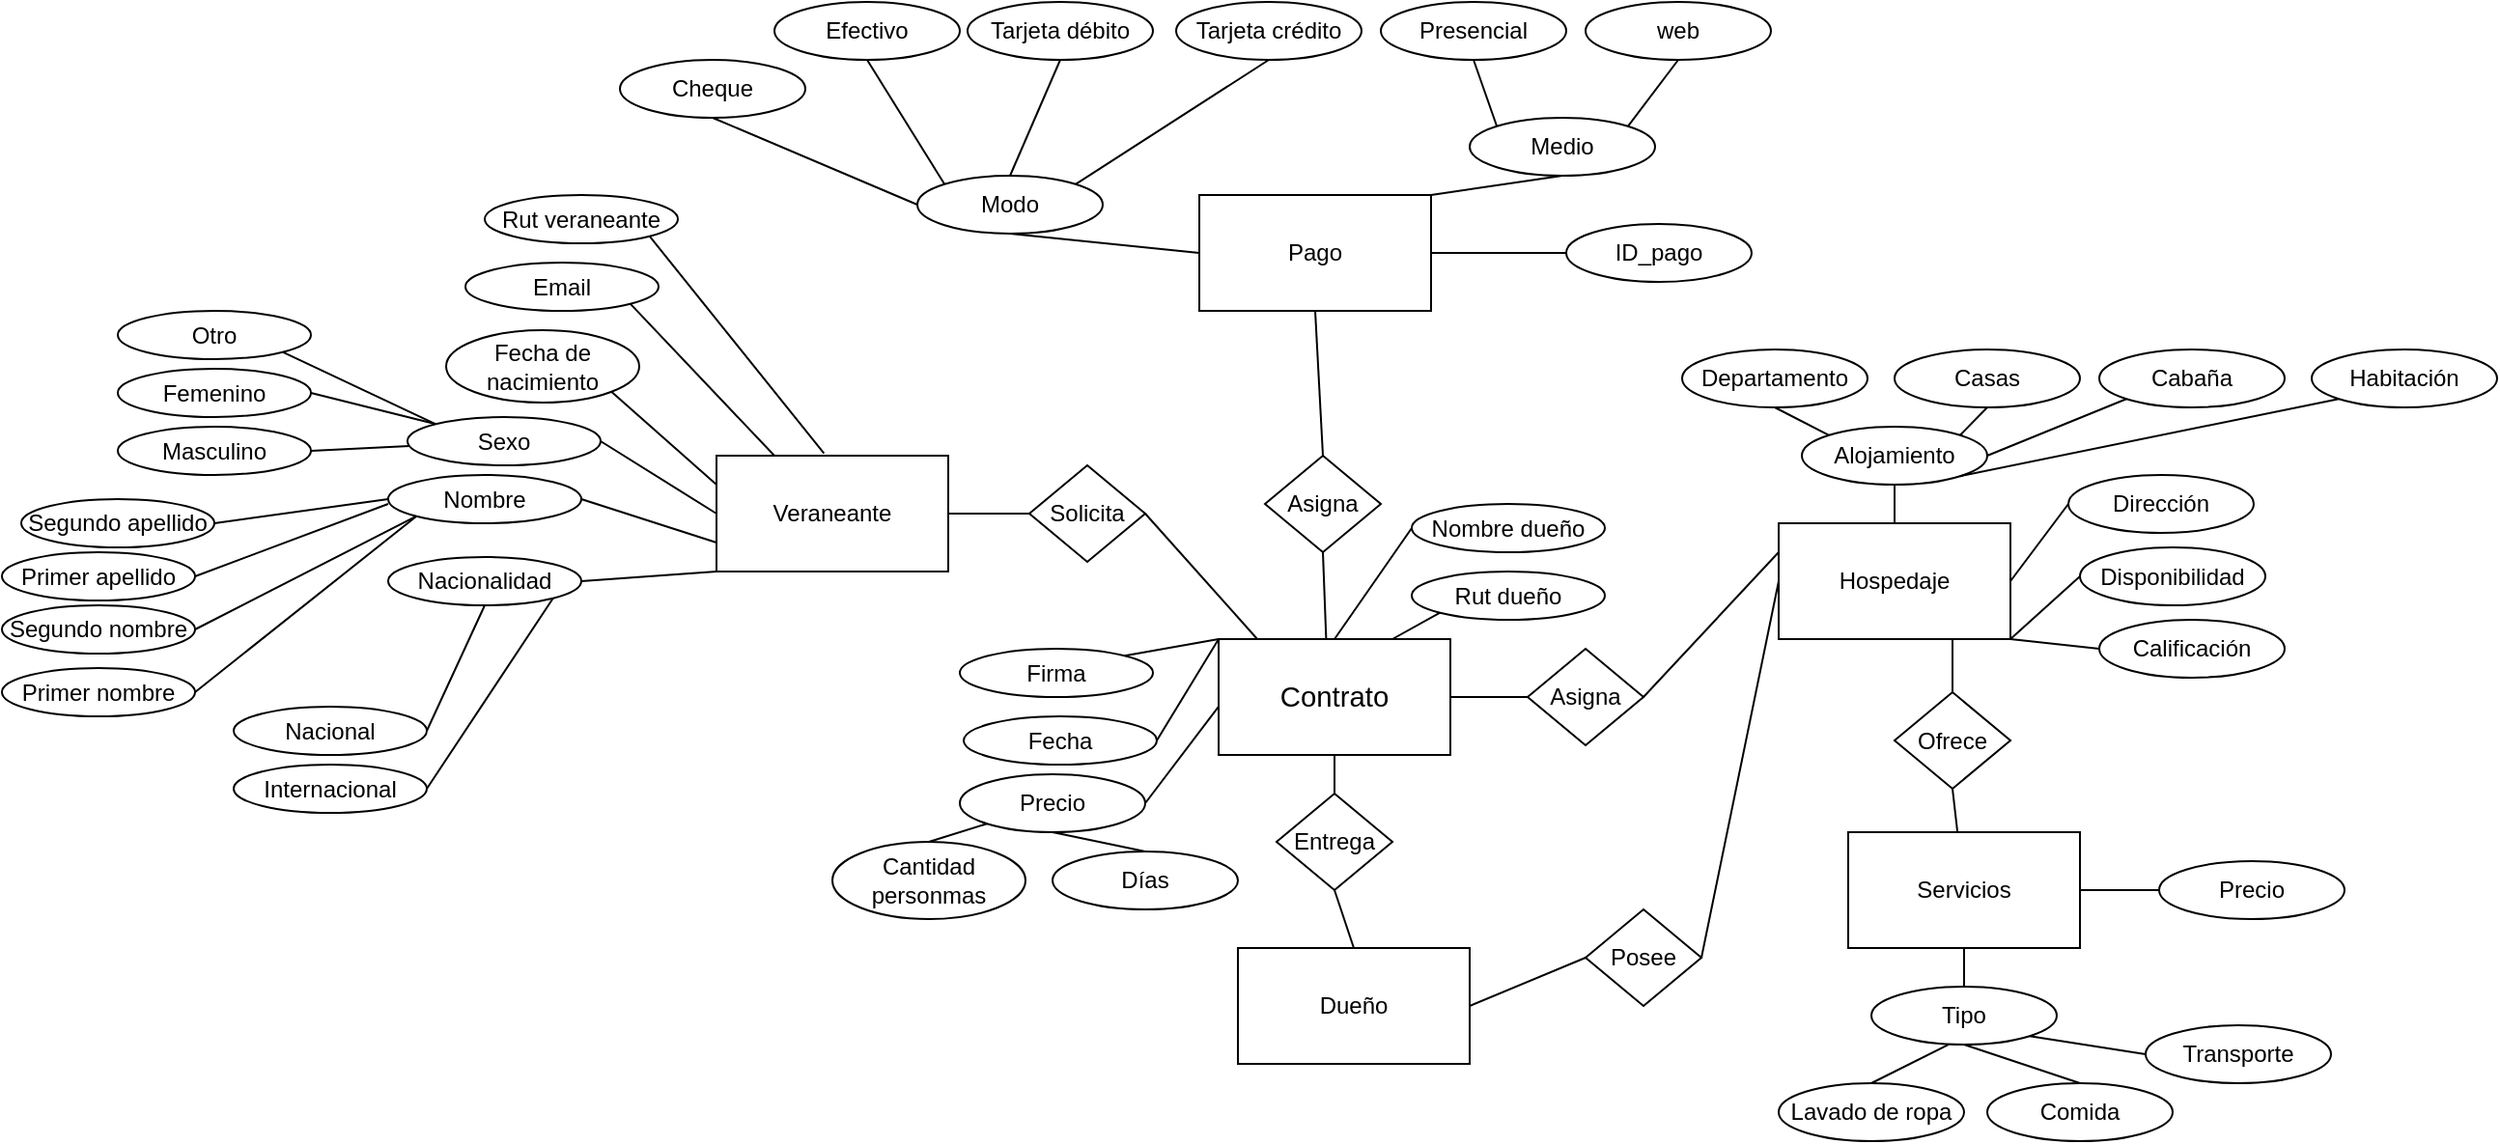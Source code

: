 <mxfile version="26.1.1">
  <diagram name="Página-1" id="Q8ezLNbkZnTDU6UektCd">
    <mxGraphModel dx="2501" dy="772" grid="1" gridSize="10" guides="1" tooltips="1" connect="1" arrows="1" fold="1" page="1" pageScale="1" pageWidth="827" pageHeight="1169" math="0" shadow="0">
      <root>
        <mxCell id="0" />
        <mxCell id="1" parent="0" />
        <mxCell id="WP81FKbH_xcyeNVFk848-1" value="Dueño" style="rounded=0;whiteSpace=wrap;html=1;" parent="1" vertex="1">
          <mxGeometry x="350" y="700" width="120" height="60" as="geometry" />
        </mxCell>
        <mxCell id="WP81FKbH_xcyeNVFk848-2" value="&lt;span style=&quot;accent-color: auto; place-content: normal; place-items: normal; place-self: auto; alignment-baseline: auto; anchor-name: none; anchor-scope: none; animation: 0s ease 0s 1 normal none running none; animation-composition: replace; app-region: none; appearance: none; aspect-ratio: auto; backdrop-filter: none; backface-visibility: visible; background: none 0% 0% / auto repeat scroll padding-box border-box rgba(0, 0, 0, 0); background-blend-mode: normal; baseline-shift: 0px; baseline-source: auto; border-image: none 100% / 1 / 0 stretch; border-color: rgb(0, 0, 0); border-collapse: separate; border-end-end-radius: 0px; border-end-start-radius: 0px; border-width: 0px; border-style: none; border-spacing: 0px; border-start-end-radius: 0px; border-start-start-radius: 0px; border-radius: 0px; inset: auto; box-decoration-break: slice; box-shadow: none; box-sizing: content-box; break-after: auto; break-before: auto; break-inside: auto; buffered-rendering: auto; caption-side: top; caret-color: rgb(0, 0, 0); clear: none; clip: auto; clip-path: none; clip-rule: nonzero; color-interpolation: srgb; color-interpolation-filters: linearrgb; color-rendering: auto; color-scheme: normal; columns: auto; column-fill: balance; gap: normal; column-rule: 0px rgb(0, 0, 0); column-span: none; contain: none; contain-intrinsic-block-size: none; contain-intrinsic-size: none; contain-intrinsic-inline-size: none; container: none; content: normal; content-visibility: visible; counter-increment: none; counter-reset: none; counter-set: none; cursor: text; cx: 0px; cy: 0px; d: none; direction: ltr; display: inline; dominant-baseline: auto; empty-cells: show; field-sizing: fixed; fill: rgb(0, 0, 0); fill-opacity: 1; fill-rule: nonzero; filter: none; flex: 0 1 auto; flex-flow: row; float: none; flood-color: rgb(0, 0, 0); flood-opacity: 1; font-family: WordVisi_MSFontService, Arial, Arial_EmbeddedFont, Arial_MSFontService, sans-serif; font-feature-settings: normal; font-kerning: none; font-optical-sizing: auto; font-palette: normal; font-size: 14.667px; font-size-adjust: none; font-stretch: 100%; font-synthesis: weight style small-caps; font-variant-ligatures: none; font-variant-numeric: normal; font-variant-east-asian: normal; font-variant-alternates: normal; font-variant-position: normal; font-variant-emoji: normal; font-variation-settings: normal; forced-color-adjust: auto; grid-area: auto; grid: none; height: auto; hyphenate-character: auto; hyphenate-limit-chars: auto; hyphens: manual; image-orientation: from-image; image-rendering: auto; initial-letter: normal; inline-size: auto; inset-block: auto; inset-inline: auto; interpolate-size: numeric-only; isolation: auto; lighting-color: rgb(255, 255, 255); line-break: auto; line-height: 18.4px; list-style: outside none disc; margin: 0px; marker: none; mask: none; mask-type: luminance; math-depth: 0; math-shift: normal; math-style: normal; max-height: none; max-width: none; min-height: 0px; min-width: 0px; mix-blend-mode: normal; object-fit: fill; object-position: 50% 50%; object-view-box: none; offset: normal; opacity: 1; order: 0; outline: rgb(0, 0, 0) none 0px; outline-offset: 0px; overflow: visible; overflow-anchor: auto; overflow-clip-margin: 0px; overflow-wrap: break-word; overlay: none; overscroll-behavior-block: auto; overscroll-behavior-inline: auto; overscroll-behavior: auto; padding: 0px; page: auto; paint-order: normal; perspective: none; perspective-origin: 0px 0px; pointer-events: auto; position: static; position-anchor: auto; position-area: none; position-try: none; position-visibility: always; quotes: auto; r: 0px; resize: none; rotate: none; ruby-align: space-around; ruby-position: over; rx: auto; ry: auto; scale: none; scroll-behavior: auto; scroll-initial-target: none; scroll-margin-block: 0px; scroll-margin: 0px; scroll-margin-inline: 0px; scroll-padding-block: auto; scroll-padding: auto; scroll-padding-inline: auto; scroll-snap-align: none; scroll-snap-stop: normal; scroll-snap-type: none; scroll-timeline: none; scrollbar-color: auto; scrollbar-gutter: auto; scrollbar-width: auto; shape-image-threshold: 0; shape-margin: 0px; shape-outside: none; shape-rendering: auto; speak: normal; stop-color: rgb(0, 0, 0); stop-opacity: 1; stroke: none; stroke-dasharray: none; stroke-dashoffset: 0px; stroke-linecap: butt; stroke-linejoin: miter; stroke-miterlimit: 4; stroke-opacity: 1; stroke-width: 1px; tab-size: 8; table-layout: auto; text-align: left; text-align-last: auto; text-anchor: start; text-box: normal; text-combine-upright: none; text-decoration-style: solid; text-decoration-color: rgb(0, 0, 0); text-decoration-skip-ink: auto; text-emphasis: none rgb(0, 0, 0); text-emphasis-position: over; text-orientation: mixed; text-overflow: clip; text-rendering: auto; text-shadow: none; text-size-adjust: auto; text-spacing-trim: normal; text-underline-offset: auto; text-underline-position: auto; text-wrap-style: initial; timeline-scope: none; touch-action: auto; transform: none; transform-box: view-box; transform-origin: 0px 0px; transform-style: flat; transition: all; translate: none; unicode-bidi: normal; user-select: text; vector-effect: none; vertical-align: baseline; view-timeline: none; view-transition-class: none; view-transition-name: none; visibility: visible; border-block-end: 0px none rgb(0, 0, 0); border-block-start: 0px none rgb(0, 0, 0); border-inline-end: 0px none rgb(0, 0, 0); -webkit-border-image: none; border-inline-start: 0px none rgb(0, 0, 0); -webkit-box-align: stretch; -webkit-box-decoration-break: slice; -webkit-box-direction: normal; -webkit-box-flex: 0; -webkit-box-ordinal-group: 1; -webkit-box-orient: horizontal; -webkit-box-pack: start; -webkit-font-smoothing: auto; -webkit-line-break: auto; -webkit-line-clamp: none; -webkit-locale: &amp;quot;ES&amp;quot;; block-size: auto; margin-block: 0px; margin-inline: 0px; -webkit-mask-box-image-source: none; -webkit-mask-box-image-slice: 0 fill; -webkit-mask-box-image-width: auto; -webkit-mask-box-image-outset: 0; -webkit-mask-box-image-repeat: stretch; max-block-size: none; max-inline-size: none; min-block-size: 0px; min-inline-size: 0px; padding-block: 0px; padding-inline: 0px; -webkit-print-color-adjust: economy; -webkit-rtl-ordering: logical; -webkit-ruby-position: before; -webkit-tap-highlight-color: rgba(0, 0, 0, 0); -webkit-text-combine: none; -webkit-text-fill-color: rgb(0, 0, 0); -webkit-text-orientation: vertical-right; -webkit-text-security: none; -webkit-text-stroke-color: rgb(0, 0, 0); -webkit-user-drag: none; -webkit-user-modify: read-only; -webkit-writing-mode: horizontal-tb; white-space-collapse: preserve; width: auto; will-change: auto; word-break: normal; writing-mode: horizontal-tb; x: 0px; y: 0px; z-index: auto; zoom: 1;&quot; class=&quot;TextRun SCXW72867079 BCX0&quot; lang=&quot;ES&quot; data-contrast=&quot;auto&quot;&gt;&lt;span class=&quot;NormalTextRun SCXW72867079 BCX0&quot;&gt;Contrato&lt;/span&gt;&lt;/span&gt;" style="rounded=0;whiteSpace=wrap;html=1;" parent="1" vertex="1">
          <mxGeometry x="340" y="540" width="120" height="60" as="geometry" />
        </mxCell>
        <mxCell id="WP81FKbH_xcyeNVFk848-3" value="Hospedaje" style="rounded=0;whiteSpace=wrap;html=1;" parent="1" vertex="1">
          <mxGeometry x="630" y="480" width="120" height="60" as="geometry" />
        </mxCell>
        <mxCell id="WP81FKbH_xcyeNVFk848-5" value="Veraneante" style="rounded=0;whiteSpace=wrap;html=1;" parent="1" vertex="1">
          <mxGeometry x="80" y="445" width="120" height="60" as="geometry" />
        </mxCell>
        <mxCell id="WP81FKbH_xcyeNVFk848-6" value="Pago" style="rounded=0;whiteSpace=wrap;html=1;" parent="1" vertex="1">
          <mxGeometry x="330" y="310" width="120" height="60" as="geometry" />
        </mxCell>
        <mxCell id="WP81FKbH_xcyeNVFk848-11" value="Efectivo" style="ellipse;whiteSpace=wrap;html=1;" parent="1" vertex="1">
          <mxGeometry x="110" y="210" width="96" height="30" as="geometry" />
        </mxCell>
        <mxCell id="WP81FKbH_xcyeNVFk848-14" value="Tarjeta débito" style="ellipse;whiteSpace=wrap;html=1;" parent="1" vertex="1">
          <mxGeometry x="210" y="210" width="96" height="30" as="geometry" />
        </mxCell>
        <mxCell id="WP81FKbH_xcyeNVFk848-15" value="Tarjeta crédito" style="ellipse;whiteSpace=wrap;html=1;" parent="1" vertex="1">
          <mxGeometry x="318" y="210" width="96" height="30" as="geometry" />
        </mxCell>
        <mxCell id="WP81FKbH_xcyeNVFk848-17" value="Modo" style="ellipse;whiteSpace=wrap;html=1;" parent="1" vertex="1">
          <mxGeometry x="184" y="300" width="96" height="30" as="geometry" />
        </mxCell>
        <mxCell id="WP81FKbH_xcyeNVFk848-18" value="Medio" style="ellipse;whiteSpace=wrap;html=1;" parent="1" vertex="1">
          <mxGeometry x="470" y="270" width="96" height="30" as="geometry" />
        </mxCell>
        <mxCell id="WP81FKbH_xcyeNVFk848-19" value="Presencial" style="ellipse;whiteSpace=wrap;html=1;" parent="1" vertex="1">
          <mxGeometry x="424" y="210" width="96" height="30" as="geometry" />
        </mxCell>
        <mxCell id="WP81FKbH_xcyeNVFk848-20" value="web" style="ellipse;whiteSpace=wrap;html=1;" parent="1" vertex="1">
          <mxGeometry x="530" y="210" width="96" height="30" as="geometry" />
        </mxCell>
        <mxCell id="WP81FKbH_xcyeNVFk848-21" value="ID_pago" style="ellipse;whiteSpace=wrap;html=1;" parent="1" vertex="1">
          <mxGeometry x="520" y="325" width="96" height="30" as="geometry" />
        </mxCell>
        <mxCell id="WP81FKbH_xcyeNVFk848-22" value="" style="endArrow=none;html=1;rounded=0;entryX=0;entryY=0.5;entryDx=0;entryDy=0;exitX=0.5;exitY=1;exitDx=0;exitDy=0;" parent="1" source="WP81FKbH_xcyeNVFk848-17" target="WP81FKbH_xcyeNVFk848-6" edge="1">
          <mxGeometry width="50" height="50" relative="1" as="geometry">
            <mxPoint x="340" y="410" as="sourcePoint" />
            <mxPoint x="390" y="360" as="targetPoint" />
          </mxGeometry>
        </mxCell>
        <mxCell id="WP81FKbH_xcyeNVFk848-23" value="" style="endArrow=none;html=1;rounded=0;entryX=0;entryY=0;entryDx=0;entryDy=0;exitX=0.5;exitY=1;exitDx=0;exitDy=0;" parent="1" source="WP81FKbH_xcyeNVFk848-11" target="WP81FKbH_xcyeNVFk848-17" edge="1">
          <mxGeometry width="50" height="50" relative="1" as="geometry">
            <mxPoint x="106" y="350" as="sourcePoint" />
            <mxPoint x="156" y="300" as="targetPoint" />
          </mxGeometry>
        </mxCell>
        <mxCell id="WP81FKbH_xcyeNVFk848-24" value="" style="endArrow=none;html=1;rounded=0;entryX=0.5;entryY=0;entryDx=0;entryDy=0;exitX=0.5;exitY=1;exitDx=0;exitDy=0;" parent="1" source="WP81FKbH_xcyeNVFk848-14" target="WP81FKbH_xcyeNVFk848-17" edge="1">
          <mxGeometry width="50" height="50" relative="1" as="geometry">
            <mxPoint x="210" y="235" as="sourcePoint" />
            <mxPoint x="300" y="300" as="targetPoint" />
          </mxGeometry>
        </mxCell>
        <mxCell id="WP81FKbH_xcyeNVFk848-25" value="" style="endArrow=none;html=1;rounded=0;entryX=1;entryY=0;entryDx=0;entryDy=0;exitX=0.5;exitY=1;exitDx=0;exitDy=0;" parent="1" source="WP81FKbH_xcyeNVFk848-15" target="WP81FKbH_xcyeNVFk848-17" edge="1">
          <mxGeometry width="50" height="50" relative="1" as="geometry">
            <mxPoint x="330" y="250" as="sourcePoint" />
            <mxPoint x="344" y="310" as="targetPoint" />
          </mxGeometry>
        </mxCell>
        <mxCell id="WP81FKbH_xcyeNVFk848-26" value="" style="endArrow=none;html=1;rounded=0;entryX=1;entryY=0;entryDx=0;entryDy=0;exitX=0.5;exitY=1;exitDx=0;exitDy=0;" parent="1" source="WP81FKbH_xcyeNVFk848-18" target="WP81FKbH_xcyeNVFk848-6" edge="1">
          <mxGeometry width="50" height="50" relative="1" as="geometry">
            <mxPoint x="400" y="410" as="sourcePoint" />
            <mxPoint x="450" y="360" as="targetPoint" />
          </mxGeometry>
        </mxCell>
        <mxCell id="WP81FKbH_xcyeNVFk848-27" value="" style="endArrow=none;html=1;rounded=0;entryX=0.5;entryY=1;entryDx=0;entryDy=0;exitX=0;exitY=0;exitDx=0;exitDy=0;" parent="1" source="WP81FKbH_xcyeNVFk848-18" target="WP81FKbH_xcyeNVFk848-19" edge="1">
          <mxGeometry width="50" height="50" relative="1" as="geometry">
            <mxPoint x="482" y="260" as="sourcePoint" />
            <mxPoint x="414" y="270" as="targetPoint" />
          </mxGeometry>
        </mxCell>
        <mxCell id="WP81FKbH_xcyeNVFk848-28" value="" style="endArrow=none;html=1;rounded=0;entryX=0.5;entryY=1;entryDx=0;entryDy=0;exitX=1;exitY=0;exitDx=0;exitDy=0;" parent="1" source="WP81FKbH_xcyeNVFk848-18" target="WP81FKbH_xcyeNVFk848-20" edge="1">
          <mxGeometry width="50" height="50" relative="1" as="geometry">
            <mxPoint x="494" y="285" as="sourcePoint" />
            <mxPoint x="482" y="250" as="targetPoint" />
          </mxGeometry>
        </mxCell>
        <mxCell id="WP81FKbH_xcyeNVFk848-29" value="" style="endArrow=none;html=1;rounded=0;entryX=1;entryY=0.5;entryDx=0;entryDy=0;exitX=0;exitY=0.5;exitDx=0;exitDy=0;" parent="1" source="WP81FKbH_xcyeNVFk848-21" target="WP81FKbH_xcyeNVFk848-6" edge="1">
          <mxGeometry width="50" height="50" relative="1" as="geometry">
            <mxPoint x="528" y="310" as="sourcePoint" />
            <mxPoint x="460" y="320" as="targetPoint" />
          </mxGeometry>
        </mxCell>
        <mxCell id="WP81FKbH_xcyeNVFk848-32" value="Cheque" style="ellipse;whiteSpace=wrap;html=1;" parent="1" vertex="1">
          <mxGeometry x="30" y="240" width="96" height="30" as="geometry" />
        </mxCell>
        <mxCell id="WP81FKbH_xcyeNVFk848-33" value="" style="endArrow=none;html=1;rounded=0;entryX=0;entryY=0.5;entryDx=0;entryDy=0;exitX=0.5;exitY=1;exitDx=0;exitDy=0;" parent="1" source="WP81FKbH_xcyeNVFk848-32" target="WP81FKbH_xcyeNVFk848-17" edge="1">
          <mxGeometry width="50" height="50" relative="1" as="geometry">
            <mxPoint x="168" y="250" as="sourcePoint" />
            <mxPoint x="208" y="315" as="targetPoint" />
          </mxGeometry>
        </mxCell>
        <mxCell id="WP81FKbH_xcyeNVFk848-34" value="Posee" style="rhombus;whiteSpace=wrap;html=1;" parent="1" vertex="1">
          <mxGeometry x="530" y="680" width="60" height="50" as="geometry" />
        </mxCell>
        <mxCell id="WP81FKbH_xcyeNVFk848-35" value="Solicita" style="rhombus;whiteSpace=wrap;html=1;" parent="1" vertex="1">
          <mxGeometry x="242" y="450" width="60" height="50" as="geometry" />
        </mxCell>
        <mxCell id="WP81FKbH_xcyeNVFk848-37" value="Alojamiento" style="ellipse;whiteSpace=wrap;html=1;" parent="1" vertex="1">
          <mxGeometry x="642" y="430" width="96" height="30" as="geometry" />
        </mxCell>
        <mxCell id="WP81FKbH_xcyeNVFk848-38" value="" style="endArrow=none;html=1;rounded=0;exitX=0.5;exitY=0;exitDx=0;exitDy=0;entryX=0.5;entryY=1;entryDx=0;entryDy=0;" parent="1" source="WP81FKbH_xcyeNVFk848-3" target="WP81FKbH_xcyeNVFk848-37" edge="1">
          <mxGeometry width="50" height="50" relative="1" as="geometry">
            <mxPoint x="340" y="410" as="sourcePoint" />
            <mxPoint x="390" y="360" as="targetPoint" />
          </mxGeometry>
        </mxCell>
        <mxCell id="WP81FKbH_xcyeNVFk848-39" value="Cabaña" style="ellipse;whiteSpace=wrap;html=1;" parent="1" vertex="1">
          <mxGeometry x="796" y="390" width="96" height="30" as="geometry" />
        </mxCell>
        <mxCell id="WP81FKbH_xcyeNVFk848-40" value="Casas" style="ellipse;whiteSpace=wrap;html=1;" parent="1" vertex="1">
          <mxGeometry x="690" y="390" width="96" height="30" as="geometry" />
        </mxCell>
        <mxCell id="WP81FKbH_xcyeNVFk848-41" value="Departamento" style="ellipse;whiteSpace=wrap;html=1;" parent="1" vertex="1">
          <mxGeometry x="580" y="390" width="96" height="30" as="geometry" />
        </mxCell>
        <mxCell id="WP81FKbH_xcyeNVFk848-42" value="" style="endArrow=none;html=1;rounded=0;exitX=0;exitY=0;exitDx=0;exitDy=0;entryX=0.5;entryY=1;entryDx=0;entryDy=0;" parent="1" source="WP81FKbH_xcyeNVFk848-37" target="WP81FKbH_xcyeNVFk848-41" edge="1">
          <mxGeometry width="50" height="50" relative="1" as="geometry">
            <mxPoint x="730" y="410" as="sourcePoint" />
            <mxPoint x="780" y="360" as="targetPoint" />
          </mxGeometry>
        </mxCell>
        <mxCell id="WP81FKbH_xcyeNVFk848-43" value="" style="endArrow=none;html=1;rounded=0;exitX=0.5;exitY=1;exitDx=0;exitDy=0;entryX=1;entryY=0;entryDx=0;entryDy=0;" parent="1" source="WP81FKbH_xcyeNVFk848-40" target="WP81FKbH_xcyeNVFk848-37" edge="1">
          <mxGeometry width="50" height="50" relative="1" as="geometry">
            <mxPoint x="730" y="410" as="sourcePoint" />
            <mxPoint x="780" y="360" as="targetPoint" />
          </mxGeometry>
        </mxCell>
        <mxCell id="WP81FKbH_xcyeNVFk848-44" value="" style="endArrow=none;html=1;rounded=0;exitX=0;exitY=1;exitDx=0;exitDy=0;entryX=1;entryY=0.5;entryDx=0;entryDy=0;" parent="1" source="WP81FKbH_xcyeNVFk848-39" target="WP81FKbH_xcyeNVFk848-37" edge="1">
          <mxGeometry width="50" height="50" relative="1" as="geometry">
            <mxPoint x="748" y="430" as="sourcePoint" />
            <mxPoint x="734" y="445" as="targetPoint" />
          </mxGeometry>
        </mxCell>
        <mxCell id="WP81FKbH_xcyeNVFk848-45" value="" style="endArrow=none;html=1;rounded=0;entryX=1;entryY=0.5;entryDx=0;entryDy=0;exitX=0;exitY=0.5;exitDx=0;exitDy=0;" parent="1" source="WP81FKbH_xcyeNVFk848-34" target="WP81FKbH_xcyeNVFk848-1" edge="1">
          <mxGeometry width="50" height="50" relative="1" as="geometry">
            <mxPoint x="380" y="550" as="sourcePoint" />
            <mxPoint x="430" y="500" as="targetPoint" />
          </mxGeometry>
        </mxCell>
        <mxCell id="WP81FKbH_xcyeNVFk848-46" value="" style="endArrow=none;html=1;rounded=0;entryX=1;entryY=0.5;entryDx=0;entryDy=0;exitX=0;exitY=0.5;exitDx=0;exitDy=0;" parent="1" source="WP81FKbH_xcyeNVFk848-3" target="WP81FKbH_xcyeNVFk848-34" edge="1">
          <mxGeometry width="50" height="50" relative="1" as="geometry">
            <mxPoint x="530" y="520" as="sourcePoint" />
            <mxPoint x="484" y="520" as="targetPoint" />
          </mxGeometry>
        </mxCell>
        <mxCell id="WP81FKbH_xcyeNVFk848-47" value="Dirección" style="ellipse;whiteSpace=wrap;html=1;" parent="1" vertex="1">
          <mxGeometry x="780" y="455" width="96" height="30" as="geometry" />
        </mxCell>
        <mxCell id="WP81FKbH_xcyeNVFk848-48" value="Disponibilidad" style="ellipse;whiteSpace=wrap;html=1;" parent="1" vertex="1">
          <mxGeometry x="786" y="492.5" width="96" height="30" as="geometry" />
        </mxCell>
        <mxCell id="WP81FKbH_xcyeNVFk848-50" value="" style="endArrow=none;html=1;rounded=0;entryX=0;entryY=0.5;entryDx=0;entryDy=0;exitX=1;exitY=0.5;exitDx=0;exitDy=0;" parent="1" source="WP81FKbH_xcyeNVFk848-3" target="WP81FKbH_xcyeNVFk848-47" edge="1">
          <mxGeometry width="50" height="50" relative="1" as="geometry">
            <mxPoint x="720" y="480" as="sourcePoint" />
            <mxPoint x="770" y="430" as="targetPoint" />
          </mxGeometry>
        </mxCell>
        <mxCell id="WP81FKbH_xcyeNVFk848-51" value="" style="endArrow=none;html=1;rounded=0;entryX=0;entryY=0.5;entryDx=0;entryDy=0;exitX=1;exitY=1;exitDx=0;exitDy=0;" parent="1" source="WP81FKbH_xcyeNVFk848-3" target="WP81FKbH_xcyeNVFk848-48" edge="1">
          <mxGeometry width="50" height="50" relative="1" as="geometry">
            <mxPoint x="720" y="480" as="sourcePoint" />
            <mxPoint x="770" y="430" as="targetPoint" />
          </mxGeometry>
        </mxCell>
        <mxCell id="WP81FKbH_xcyeNVFk848-53" value="Asigna" style="rhombus;whiteSpace=wrap;html=1;" parent="1" vertex="1">
          <mxGeometry x="500" y="545" width="60" height="50" as="geometry" />
        </mxCell>
        <mxCell id="WP81FKbH_xcyeNVFk848-54" value="Asigna" style="rhombus;whiteSpace=wrap;html=1;" parent="1" vertex="1">
          <mxGeometry x="364" y="445" width="60" height="50" as="geometry" />
        </mxCell>
        <mxCell id="WP81FKbH_xcyeNVFk848-55" value="Días" style="ellipse;whiteSpace=wrap;html=1;" parent="1" vertex="1">
          <mxGeometry x="254" y="650" width="96" height="30" as="geometry" />
        </mxCell>
        <mxCell id="WP81FKbH_xcyeNVFk848-56" value="Cantidad personmas" style="ellipse;whiteSpace=wrap;html=1;" parent="1" vertex="1">
          <mxGeometry x="140" y="645" width="100" height="40" as="geometry" />
        </mxCell>
        <mxCell id="WP81FKbH_xcyeNVFk848-57" value="Fecha" style="ellipse;whiteSpace=wrap;html=1;" parent="1" vertex="1">
          <mxGeometry x="208" y="580" width="100" height="25" as="geometry" />
        </mxCell>
        <mxCell id="WP81FKbH_xcyeNVFk848-58" value="Precio" style="ellipse;whiteSpace=wrap;html=1;" parent="1" vertex="1">
          <mxGeometry x="206" y="610" width="96" height="30" as="geometry" />
        </mxCell>
        <mxCell id="WP81FKbH_xcyeNVFk848-59" value="Entrega" style="rhombus;whiteSpace=wrap;html=1;" parent="1" vertex="1">
          <mxGeometry x="370" y="620" width="60" height="50" as="geometry" />
        </mxCell>
        <mxCell id="WP81FKbH_xcyeNVFk848-60" value="" style="endArrow=none;html=1;rounded=0;entryX=0.5;entryY=1;entryDx=0;entryDy=0;exitX=0.5;exitY=0;exitDx=0;exitDy=0;" parent="1" source="WP81FKbH_xcyeNVFk848-59" target="WP81FKbH_xcyeNVFk848-2" edge="1">
          <mxGeometry width="50" height="50" relative="1" as="geometry">
            <mxPoint x="400" y="610" as="sourcePoint" />
            <mxPoint x="380" y="500" as="targetPoint" />
          </mxGeometry>
        </mxCell>
        <mxCell id="WP81FKbH_xcyeNVFk848-61" value="" style="endArrow=none;html=1;rounded=0;entryX=0.5;entryY=0;entryDx=0;entryDy=0;exitX=0.5;exitY=1;exitDx=0;exitDy=0;" parent="1" source="WP81FKbH_xcyeNVFk848-59" target="WP81FKbH_xcyeNVFk848-1" edge="1">
          <mxGeometry width="50" height="50" relative="1" as="geometry">
            <mxPoint x="410" y="630" as="sourcePoint" />
            <mxPoint x="410" y="610" as="targetPoint" />
          </mxGeometry>
        </mxCell>
        <mxCell id="WP81FKbH_xcyeNVFk848-62" value="" style="endArrow=none;html=1;rounded=0;entryX=0;entryY=0.582;entryDx=0;entryDy=0;entryPerimeter=0;exitX=1;exitY=0.5;exitDx=0;exitDy=0;" parent="1" source="WP81FKbH_xcyeNVFk848-58" target="WP81FKbH_xcyeNVFk848-2" edge="1">
          <mxGeometry width="50" height="50" relative="1" as="geometry">
            <mxPoint x="330" y="550" as="sourcePoint" />
            <mxPoint x="380" y="500" as="targetPoint" />
          </mxGeometry>
        </mxCell>
        <mxCell id="WP81FKbH_xcyeNVFk848-65" value="" style="endArrow=none;html=1;rounded=0;entryX=0;entryY=0;entryDx=0;entryDy=0;exitX=1;exitY=0.5;exitDx=0;exitDy=0;" parent="1" source="WP81FKbH_xcyeNVFk848-57" target="WP81FKbH_xcyeNVFk848-2" edge="1">
          <mxGeometry width="50" height="50" relative="1" as="geometry">
            <mxPoint x="288" y="605" as="sourcePoint" />
            <mxPoint x="318" y="530" as="targetPoint" />
          </mxGeometry>
        </mxCell>
        <mxCell id="WP81FKbH_xcyeNVFk848-66" value="" style="endArrow=none;html=1;rounded=0;entryX=0;entryY=0.25;entryDx=0;entryDy=0;exitX=1;exitY=0.5;exitDx=0;exitDy=0;" parent="1" source="WP81FKbH_xcyeNVFk848-53" target="WP81FKbH_xcyeNVFk848-3" edge="1">
          <mxGeometry width="50" height="50" relative="1" as="geometry">
            <mxPoint x="330" y="550" as="sourcePoint" />
            <mxPoint x="380" y="500" as="targetPoint" />
          </mxGeometry>
        </mxCell>
        <mxCell id="WP81FKbH_xcyeNVFk848-67" value="" style="endArrow=none;html=1;rounded=0;entryX=0;entryY=0.5;entryDx=0;entryDy=0;exitX=1;exitY=0.5;exitDx=0;exitDy=0;" parent="1" source="WP81FKbH_xcyeNVFk848-2" target="WP81FKbH_xcyeNVFk848-53" edge="1">
          <mxGeometry width="50" height="50" relative="1" as="geometry">
            <mxPoint x="330" y="550" as="sourcePoint" />
            <mxPoint x="380" y="500" as="targetPoint" />
          </mxGeometry>
        </mxCell>
        <mxCell id="WP81FKbH_xcyeNVFk848-68" value="Nacionalidad" style="ellipse;whiteSpace=wrap;html=1;" parent="1" vertex="1">
          <mxGeometry x="-90" y="497.5" width="100" height="25" as="geometry" />
        </mxCell>
        <mxCell id="WP81FKbH_xcyeNVFk848-69" value="Nombre" style="ellipse;whiteSpace=wrap;html=1;" parent="1" vertex="1">
          <mxGeometry x="-90" y="455" width="100" height="25" as="geometry" />
        </mxCell>
        <mxCell id="WP81FKbH_xcyeNVFk848-70" value="Firma" style="ellipse;whiteSpace=wrap;html=1;" parent="1" vertex="1">
          <mxGeometry x="206" y="545" width="100" height="25" as="geometry" />
        </mxCell>
        <mxCell id="WP81FKbH_xcyeNVFk848-71" value="" style="endArrow=none;html=1;rounded=0;exitX=1;exitY=0;exitDx=0;exitDy=0;" parent="1" source="WP81FKbH_xcyeNVFk848-70" edge="1">
          <mxGeometry width="50" height="50" relative="1" as="geometry">
            <mxPoint x="318" y="603" as="sourcePoint" />
            <mxPoint x="340" y="540" as="targetPoint" />
          </mxGeometry>
        </mxCell>
        <mxCell id="WP81FKbH_xcyeNVFk848-73" value="Servicios" style="rounded=0;whiteSpace=wrap;html=1;" parent="1" vertex="1">
          <mxGeometry x="666" y="640" width="120" height="60" as="geometry" />
        </mxCell>
        <mxCell id="WP81FKbH_xcyeNVFk848-74" value="Ofrece" style="rhombus;whiteSpace=wrap;html=1;" parent="1" vertex="1">
          <mxGeometry x="690" y="567.5" width="60" height="50" as="geometry" />
        </mxCell>
        <mxCell id="WP81FKbH_xcyeNVFk848-75" value="" style="endArrow=none;html=1;rounded=0;entryX=0.75;entryY=1;entryDx=0;entryDy=0;exitX=0.5;exitY=0;exitDx=0;exitDy=0;" parent="1" source="WP81FKbH_xcyeNVFk848-74" target="WP81FKbH_xcyeNVFk848-3" edge="1">
          <mxGeometry width="50" height="50" relative="1" as="geometry">
            <mxPoint x="420" y="550" as="sourcePoint" />
            <mxPoint x="470" y="500" as="targetPoint" />
          </mxGeometry>
        </mxCell>
        <mxCell id="WP81FKbH_xcyeNVFk848-76" value="" style="endArrow=none;html=1;rounded=0;entryX=0.5;entryY=1;entryDx=0;entryDy=0;" parent="1" source="WP81FKbH_xcyeNVFk848-73" target="WP81FKbH_xcyeNVFk848-74" edge="1">
          <mxGeometry width="50" height="50" relative="1" as="geometry">
            <mxPoint x="730" y="578" as="sourcePoint" />
            <mxPoint x="730" y="550" as="targetPoint" />
          </mxGeometry>
        </mxCell>
        <mxCell id="WP81FKbH_xcyeNVFk848-77" value="Tipo" style="ellipse;whiteSpace=wrap;html=1;" parent="1" vertex="1">
          <mxGeometry x="678" y="720" width="96" height="30" as="geometry" />
        </mxCell>
        <mxCell id="WP81FKbH_xcyeNVFk848-78" value="Lavado de ropa" style="ellipse;whiteSpace=wrap;html=1;" parent="1" vertex="1">
          <mxGeometry x="630" y="770" width="96" height="30" as="geometry" />
        </mxCell>
        <mxCell id="WP81FKbH_xcyeNVFk848-79" value="Comida" style="ellipse;whiteSpace=wrap;html=1;" parent="1" vertex="1">
          <mxGeometry x="738" y="770" width="96" height="30" as="geometry" />
        </mxCell>
        <mxCell id="WP81FKbH_xcyeNVFk848-80" value="Transporte" style="ellipse;whiteSpace=wrap;html=1;" parent="1" vertex="1">
          <mxGeometry x="820" y="740" width="96" height="30" as="geometry" />
        </mxCell>
        <mxCell id="WP81FKbH_xcyeNVFk848-82" value="" style="endArrow=none;html=1;rounded=0;entryX=0.5;entryY=1;entryDx=0;entryDy=0;exitX=0.5;exitY=0;exitDx=0;exitDy=0;" parent="1" source="WP81FKbH_xcyeNVFk848-77" target="WP81FKbH_xcyeNVFk848-73" edge="1">
          <mxGeometry width="50" height="50" relative="1" as="geometry">
            <mxPoint x="420" y="690" as="sourcePoint" />
            <mxPoint x="470" y="640" as="targetPoint" />
          </mxGeometry>
        </mxCell>
        <mxCell id="WP81FKbH_xcyeNVFk848-83" value="" style="endArrow=none;html=1;rounded=0;entryX=0;entryY=0.5;entryDx=0;entryDy=0;exitX=1;exitY=1;exitDx=0;exitDy=0;" parent="1" source="WP81FKbH_xcyeNVFk848-77" target="WP81FKbH_xcyeNVFk848-80" edge="1">
          <mxGeometry width="50" height="50" relative="1" as="geometry">
            <mxPoint x="736" y="730" as="sourcePoint" />
            <mxPoint x="736" y="710" as="targetPoint" />
          </mxGeometry>
        </mxCell>
        <mxCell id="WP81FKbH_xcyeNVFk848-85" value="" style="endArrow=none;html=1;rounded=0;entryX=0.5;entryY=0;entryDx=0;entryDy=0;exitX=0.5;exitY=1;exitDx=0;exitDy=0;" parent="1" source="WP81FKbH_xcyeNVFk848-77" target="WP81FKbH_xcyeNVFk848-79" edge="1">
          <mxGeometry width="50" height="50" relative="1" as="geometry">
            <mxPoint x="750" y="760" as="sourcePoint" />
            <mxPoint x="800" y="770" as="targetPoint" />
          </mxGeometry>
        </mxCell>
        <mxCell id="WP81FKbH_xcyeNVFk848-86" value="Calificación" style="ellipse;whiteSpace=wrap;html=1;" parent="1" vertex="1">
          <mxGeometry x="796" y="530" width="96" height="30" as="geometry" />
        </mxCell>
        <mxCell id="WP81FKbH_xcyeNVFk848-87" value="" style="endArrow=none;html=1;rounded=0;entryX=0;entryY=0.5;entryDx=0;entryDy=0;exitX=1;exitY=1;exitDx=0;exitDy=0;" parent="1" source="WP81FKbH_xcyeNVFk848-3" target="WP81FKbH_xcyeNVFk848-86" edge="1">
          <mxGeometry width="50" height="50" relative="1" as="geometry">
            <mxPoint x="420" y="690" as="sourcePoint" />
            <mxPoint x="470" y="640" as="targetPoint" />
          </mxGeometry>
        </mxCell>
        <mxCell id="WP81FKbH_xcyeNVFk848-88" value="" style="endArrow=none;html=1;rounded=0;entryX=0.5;entryY=0;entryDx=0;entryDy=0;exitX=0.415;exitY=1.002;exitDx=0;exitDy=0;exitPerimeter=0;" parent="1" source="WP81FKbH_xcyeNVFk848-77" target="WP81FKbH_xcyeNVFk848-78" edge="1">
          <mxGeometry width="50" height="50" relative="1" as="geometry">
            <mxPoint x="770" y="755" as="sourcePoint" />
            <mxPoint x="796" y="780" as="targetPoint" />
          </mxGeometry>
        </mxCell>
        <mxCell id="WP81FKbH_xcyeNVFk848-89" value="" style="endArrow=none;html=1;rounded=0;exitX=0;exitY=1;exitDx=0;exitDy=0;entryX=0.5;entryY=0;entryDx=0;entryDy=0;" parent="1" source="WP81FKbH_xcyeNVFk848-58" target="WP81FKbH_xcyeNVFk848-56" edge="1">
          <mxGeometry width="50" height="50" relative="1" as="geometry">
            <mxPoint x="420" y="550" as="sourcePoint" />
            <mxPoint x="470" y="500" as="targetPoint" />
          </mxGeometry>
        </mxCell>
        <mxCell id="WP81FKbH_xcyeNVFk848-90" value="" style="endArrow=none;html=1;rounded=0;exitX=0.5;exitY=1;exitDx=0;exitDy=0;entryX=0.5;entryY=0;entryDx=0;entryDy=0;" parent="1" source="WP81FKbH_xcyeNVFk848-58" target="WP81FKbH_xcyeNVFk848-55" edge="1">
          <mxGeometry width="50" height="50" relative="1" as="geometry">
            <mxPoint x="230" y="645" as="sourcePoint" />
            <mxPoint x="200" y="655" as="targetPoint" />
          </mxGeometry>
        </mxCell>
        <mxCell id="2UNC9sAkrjAFWTKwUWKB-1" value="" style="endArrow=none;html=1;rounded=0;entryX=1;entryY=0.5;entryDx=0;entryDy=0;exitX=0;exitY=0.5;exitDx=0;exitDy=0;" parent="1" source="WP81FKbH_xcyeNVFk848-35" target="WP81FKbH_xcyeNVFk848-5" edge="1">
          <mxGeometry width="50" height="50" relative="1" as="geometry">
            <mxPoint x="150" y="550" as="sourcePoint" />
            <mxPoint x="200" y="500" as="targetPoint" />
          </mxGeometry>
        </mxCell>
        <mxCell id="2UNC9sAkrjAFWTKwUWKB-2" value="" style="endArrow=none;html=1;rounded=0;entryX=0.167;entryY=0;entryDx=0;entryDy=0;exitX=1;exitY=0.5;exitDx=0;exitDy=0;entryPerimeter=0;" parent="1" source="WP81FKbH_xcyeNVFk848-35" target="WP81FKbH_xcyeNVFk848-2" edge="1">
          <mxGeometry width="50" height="50" relative="1" as="geometry">
            <mxPoint x="252" y="485" as="sourcePoint" />
            <mxPoint x="210" y="485" as="targetPoint" />
          </mxGeometry>
        </mxCell>
        <mxCell id="2UNC9sAkrjAFWTKwUWKB-3" value="" style="endArrow=none;html=1;rounded=0;exitX=0.464;exitY=-0.005;exitDx=0;exitDy=0;exitPerimeter=0;entryX=0.5;entryY=1;entryDx=0;entryDy=0;" parent="1" source="WP81FKbH_xcyeNVFk848-2" target="WP81FKbH_xcyeNVFk848-54" edge="1">
          <mxGeometry width="50" height="50" relative="1" as="geometry">
            <mxPoint x="150" y="550" as="sourcePoint" />
            <mxPoint x="200" y="500" as="targetPoint" />
          </mxGeometry>
        </mxCell>
        <mxCell id="2UNC9sAkrjAFWTKwUWKB-4" value="" style="endArrow=none;html=1;rounded=0;exitX=0.5;exitY=0;exitDx=0;exitDy=0;entryX=0.5;entryY=1;entryDx=0;entryDy=0;" parent="1" source="WP81FKbH_xcyeNVFk848-54" target="WP81FKbH_xcyeNVFk848-6" edge="1">
          <mxGeometry width="50" height="50" relative="1" as="geometry">
            <mxPoint x="406" y="550" as="sourcePoint" />
            <mxPoint x="404" y="505" as="targetPoint" />
          </mxGeometry>
        </mxCell>
        <mxCell id="2UNC9sAkrjAFWTKwUWKB-5" value="Nacional" style="ellipse;whiteSpace=wrap;html=1;" parent="1" vertex="1">
          <mxGeometry x="-170" y="575" width="100" height="25" as="geometry" />
        </mxCell>
        <mxCell id="2UNC9sAkrjAFWTKwUWKB-6" value="Internacional" style="ellipse;whiteSpace=wrap;html=1;" parent="1" vertex="1">
          <mxGeometry x="-170" y="605" width="100" height="25" as="geometry" />
        </mxCell>
        <mxCell id="2UNC9sAkrjAFWTKwUWKB-7" value="" style="endArrow=none;html=1;rounded=0;exitX=1;exitY=1;exitDx=0;exitDy=0;entryX=1;entryY=0.5;entryDx=0;entryDy=0;" parent="1" source="WP81FKbH_xcyeNVFk848-68" target="2UNC9sAkrjAFWTKwUWKB-6" edge="1">
          <mxGeometry width="50" height="50" relative="1" as="geometry">
            <mxPoint x="60" y="560" as="sourcePoint" />
            <mxPoint x="110" y="510" as="targetPoint" />
          </mxGeometry>
        </mxCell>
        <mxCell id="2UNC9sAkrjAFWTKwUWKB-8" value="" style="endArrow=none;html=1;rounded=0;exitX=0.5;exitY=1;exitDx=0;exitDy=0;entryX=1;entryY=0.5;entryDx=0;entryDy=0;" parent="1" source="WP81FKbH_xcyeNVFk848-68" target="2UNC9sAkrjAFWTKwUWKB-5" edge="1">
          <mxGeometry width="50" height="50" relative="1" as="geometry">
            <mxPoint x="-65" y="529" as="sourcePoint" />
            <mxPoint x="-100" y="558" as="targetPoint" />
          </mxGeometry>
        </mxCell>
        <mxCell id="2UNC9sAkrjAFWTKwUWKB-9" value="" style="endArrow=none;html=1;rounded=0;exitX=0;exitY=1;exitDx=0;exitDy=0;entryX=1;entryY=0.5;entryDx=0;entryDy=0;" parent="1" source="WP81FKbH_xcyeNVFk848-5" target="WP81FKbH_xcyeNVFk848-68" edge="1">
          <mxGeometry width="50" height="50" relative="1" as="geometry">
            <mxPoint x="-65" y="529" as="sourcePoint" />
            <mxPoint x="-100" y="558" as="targetPoint" />
          </mxGeometry>
        </mxCell>
        <mxCell id="2UNC9sAkrjAFWTKwUWKB-10" value="Sexo" style="ellipse;whiteSpace=wrap;html=1;" parent="1" vertex="1">
          <mxGeometry x="-80" y="425" width="100" height="25" as="geometry" />
        </mxCell>
        <mxCell id="2UNC9sAkrjAFWTKwUWKB-11" value="Fecha de nacimiento" style="ellipse;whiteSpace=wrap;html=1;" parent="1" vertex="1">
          <mxGeometry x="-60" y="380" width="100" height="37.5" as="geometry" />
        </mxCell>
        <mxCell id="2UNC9sAkrjAFWTKwUWKB-12" value="" style="endArrow=none;html=1;rounded=0;exitX=0;exitY=0.75;exitDx=0;exitDy=0;entryX=1;entryY=0.5;entryDx=0;entryDy=0;" parent="1" source="WP81FKbH_xcyeNVFk848-5" target="WP81FKbH_xcyeNVFk848-69" edge="1">
          <mxGeometry width="50" height="50" relative="1" as="geometry">
            <mxPoint x="90" y="515" as="sourcePoint" />
            <mxPoint x="20" y="520" as="targetPoint" />
          </mxGeometry>
        </mxCell>
        <mxCell id="2UNC9sAkrjAFWTKwUWKB-13" value="" style="endArrow=none;html=1;rounded=0;exitX=0;exitY=0.5;exitDx=0;exitDy=0;entryX=1;entryY=0.5;entryDx=0;entryDy=0;" parent="1" source="WP81FKbH_xcyeNVFk848-5" target="2UNC9sAkrjAFWTKwUWKB-10" edge="1">
          <mxGeometry width="50" height="50" relative="1" as="geometry">
            <mxPoint x="90" y="500" as="sourcePoint" />
            <mxPoint x="20" y="477" as="targetPoint" />
          </mxGeometry>
        </mxCell>
        <mxCell id="2UNC9sAkrjAFWTKwUWKB-14" value="" style="endArrow=none;html=1;rounded=0;exitX=0;exitY=0.25;exitDx=0;exitDy=0;entryX=1;entryY=1;entryDx=0;entryDy=0;" parent="1" source="WP81FKbH_xcyeNVFk848-5" target="2UNC9sAkrjAFWTKwUWKB-11" edge="1">
          <mxGeometry width="50" height="50" relative="1" as="geometry">
            <mxPoint x="90" y="485" as="sourcePoint" />
            <mxPoint x="30" y="447" as="targetPoint" />
          </mxGeometry>
        </mxCell>
        <mxCell id="2UNC9sAkrjAFWTKwUWKB-15" value="Habitación" style="ellipse;whiteSpace=wrap;html=1;" parent="1" vertex="1">
          <mxGeometry x="906" y="390" width="96" height="30" as="geometry" />
        </mxCell>
        <mxCell id="2UNC9sAkrjAFWTKwUWKB-16" value="" style="endArrow=none;html=1;rounded=0;exitX=0;exitY=1;exitDx=0;exitDy=0;entryX=1;entryY=1;entryDx=0;entryDy=0;" parent="1" source="2UNC9sAkrjAFWTKwUWKB-15" target="WP81FKbH_xcyeNVFk848-37" edge="1">
          <mxGeometry width="50" height="50" relative="1" as="geometry">
            <mxPoint x="854" y="430" as="sourcePoint" />
            <mxPoint x="740" y="455" as="targetPoint" />
          </mxGeometry>
        </mxCell>
        <mxCell id="2UNC9sAkrjAFWTKwUWKB-17" value="Precio" style="ellipse;whiteSpace=wrap;html=1;" parent="1" vertex="1">
          <mxGeometry x="827" y="655" width="96" height="30" as="geometry" />
        </mxCell>
        <mxCell id="2UNC9sAkrjAFWTKwUWKB-18" value="" style="endArrow=none;html=1;rounded=0;entryX=0;entryY=0.5;entryDx=0;entryDy=0;exitX=1;exitY=0.5;exitDx=0;exitDy=0;" parent="1" source="WP81FKbH_xcyeNVFk848-73" target="2UNC9sAkrjAFWTKwUWKB-17" edge="1">
          <mxGeometry width="50" height="50" relative="1" as="geometry">
            <mxPoint x="690" y="560" as="sourcePoint" />
            <mxPoint x="740" y="510" as="targetPoint" />
          </mxGeometry>
        </mxCell>
        <mxCell id="2UNC9sAkrjAFWTKwUWKB-19" value="Nombre dueño" style="ellipse;whiteSpace=wrap;html=1;" parent="1" vertex="1">
          <mxGeometry x="440" y="470" width="100" height="25" as="geometry" />
        </mxCell>
        <mxCell id="2UNC9sAkrjAFWTKwUWKB-20" value="Rut dueño" style="ellipse;whiteSpace=wrap;html=1;" parent="1" vertex="1">
          <mxGeometry x="440" y="505" width="100" height="25" as="geometry" />
        </mxCell>
        <mxCell id="2UNC9sAkrjAFWTKwUWKB-21" value="" style="endArrow=none;html=1;rounded=0;entryX=0;entryY=0.5;entryDx=0;entryDy=0;exitX=0.5;exitY=0;exitDx=0;exitDy=0;" parent="1" source="WP81FKbH_xcyeNVFk848-2" target="2UNC9sAkrjAFWTKwUWKB-19" edge="1">
          <mxGeometry width="50" height="50" relative="1" as="geometry">
            <mxPoint x="290" y="690" as="sourcePoint" />
            <mxPoint x="340" y="640" as="targetPoint" />
          </mxGeometry>
        </mxCell>
        <mxCell id="2UNC9sAkrjAFWTKwUWKB-22" value="" style="endArrow=none;html=1;rounded=0;entryX=0;entryY=1;entryDx=0;entryDy=0;exitX=0.75;exitY=0;exitDx=0;exitDy=0;" parent="1" source="WP81FKbH_xcyeNVFk848-2" target="2UNC9sAkrjAFWTKwUWKB-20" edge="1">
          <mxGeometry width="50" height="50" relative="1" as="geometry">
            <mxPoint x="290" y="690" as="sourcePoint" />
            <mxPoint x="340" y="640" as="targetPoint" />
          </mxGeometry>
        </mxCell>
        <mxCell id="2UNC9sAkrjAFWTKwUWKB-23" value="Email" style="ellipse;whiteSpace=wrap;html=1;" parent="1" vertex="1">
          <mxGeometry x="-50" y="345" width="100" height="25" as="geometry" />
        </mxCell>
        <mxCell id="2UNC9sAkrjAFWTKwUWKB-24" value="" style="endArrow=none;html=1;rounded=0;exitX=0.25;exitY=0;exitDx=0;exitDy=0;entryX=1;entryY=1;entryDx=0;entryDy=0;" parent="1" source="WP81FKbH_xcyeNVFk848-5" target="2UNC9sAkrjAFWTKwUWKB-23" edge="1">
          <mxGeometry width="50" height="50" relative="1" as="geometry">
            <mxPoint x="105" y="417.5" as="sourcePoint" />
            <mxPoint x="50" y="369.5" as="targetPoint" />
          </mxGeometry>
        </mxCell>
        <mxCell id="2UNC9sAkrjAFWTKwUWKB-25" value="" style="endArrow=none;html=1;rounded=0;exitX=0.464;exitY=-0.019;exitDx=0;exitDy=0;exitPerimeter=0;entryX=1;entryY=1;entryDx=0;entryDy=0;" parent="1" source="WP81FKbH_xcyeNVFk848-5" target="2UNC9sAkrjAFWTKwUWKB-26" edge="1">
          <mxGeometry width="50" height="50" relative="1" as="geometry">
            <mxPoint x="120" y="455" as="sourcePoint" />
            <mxPoint x="70" y="330" as="targetPoint" />
          </mxGeometry>
        </mxCell>
        <mxCell id="2UNC9sAkrjAFWTKwUWKB-26" value="Rut veraneante" style="ellipse;whiteSpace=wrap;html=1;" parent="1" vertex="1">
          <mxGeometry x="-40" y="310" width="100" height="25" as="geometry" />
        </mxCell>
        <mxCell id="2UNC9sAkrjAFWTKwUWKB-27" value="Femenino" style="ellipse;whiteSpace=wrap;html=1;" parent="1" vertex="1">
          <mxGeometry x="-230" y="400" width="100" height="25" as="geometry" />
        </mxCell>
        <mxCell id="2UNC9sAkrjAFWTKwUWKB-28" value="Masculino" style="ellipse;whiteSpace=wrap;html=1;" parent="1" vertex="1">
          <mxGeometry x="-230" y="430" width="100" height="25" as="geometry" />
        </mxCell>
        <mxCell id="2UNC9sAkrjAFWTKwUWKB-29" value="" style="endArrow=none;html=1;rounded=0;exitX=0;exitY=0;exitDx=0;exitDy=0;entryX=1;entryY=0.5;entryDx=0;entryDy=0;" parent="1" source="2UNC9sAkrjAFWTKwUWKB-10" target="2UNC9sAkrjAFWTKwUWKB-27" edge="1">
          <mxGeometry width="50" height="50" relative="1" as="geometry">
            <mxPoint x="20" y="490" as="sourcePoint" />
            <mxPoint x="-120" y="412" as="targetPoint" />
          </mxGeometry>
        </mxCell>
        <mxCell id="2UNC9sAkrjAFWTKwUWKB-30" value="" style="endArrow=none;html=1;rounded=0;entryX=1;entryY=0.5;entryDx=0;entryDy=0;" parent="1" source="2UNC9sAkrjAFWTKwUWKB-10" target="2UNC9sAkrjAFWTKwUWKB-28" edge="1">
          <mxGeometry width="50" height="50" relative="1" as="geometry">
            <mxPoint x="-55" y="439" as="sourcePoint" />
            <mxPoint x="-110" y="417" as="targetPoint" />
          </mxGeometry>
        </mxCell>
        <mxCell id="2UNC9sAkrjAFWTKwUWKB-31" value="Otro" style="ellipse;whiteSpace=wrap;html=1;" parent="1" vertex="1">
          <mxGeometry x="-230" y="370" width="100" height="25" as="geometry" />
        </mxCell>
        <mxCell id="2UNC9sAkrjAFWTKwUWKB-32" value="" style="endArrow=none;html=1;rounded=0;exitX=0;exitY=0;exitDx=0;exitDy=0;entryX=1;entryY=1;entryDx=0;entryDy=0;" parent="1" source="2UNC9sAkrjAFWTKwUWKB-10" target="2UNC9sAkrjAFWTKwUWKB-31" edge="1">
          <mxGeometry width="50" height="50" relative="1" as="geometry">
            <mxPoint x="-55" y="439" as="sourcePoint" />
            <mxPoint x="-110" y="422" as="targetPoint" />
          </mxGeometry>
        </mxCell>
        <mxCell id="2UNC9sAkrjAFWTKwUWKB-34" value="Primer apellido" style="ellipse;whiteSpace=wrap;html=1;" parent="1" vertex="1">
          <mxGeometry x="-290" y="495" width="100" height="25" as="geometry" />
        </mxCell>
        <mxCell id="2UNC9sAkrjAFWTKwUWKB-35" value="Segundo apellido" style="ellipse;whiteSpace=wrap;html=1;" parent="1" vertex="1">
          <mxGeometry x="-280" y="467.5" width="100" height="25" as="geometry" />
        </mxCell>
        <mxCell id="2UNC9sAkrjAFWTKwUWKB-36" value="Segundo nombre" style="ellipse;whiteSpace=wrap;html=1;" parent="1" vertex="1">
          <mxGeometry x="-290" y="522.5" width="100" height="25" as="geometry" />
        </mxCell>
        <mxCell id="2UNC9sAkrjAFWTKwUWKB-37" value="Primer nombre" style="ellipse;whiteSpace=wrap;html=1;" parent="1" vertex="1">
          <mxGeometry x="-290" y="555" width="100" height="25" as="geometry" />
        </mxCell>
        <mxCell id="2UNC9sAkrjAFWTKwUWKB-38" value="" style="endArrow=none;html=1;rounded=0;exitX=0;exitY=0.5;exitDx=0;exitDy=0;entryX=1;entryY=0.5;entryDx=0;entryDy=0;" parent="1" source="WP81FKbH_xcyeNVFk848-69" target="2UNC9sAkrjAFWTKwUWKB-35" edge="1">
          <mxGeometry width="50" height="50" relative="1" as="geometry">
            <mxPoint x="20" y="490" as="sourcePoint" />
            <mxPoint x="70" y="440" as="targetPoint" />
          </mxGeometry>
        </mxCell>
        <mxCell id="2UNC9sAkrjAFWTKwUWKB-39" value="" style="endArrow=none;html=1;rounded=0;entryX=1;entryY=0.5;entryDx=0;entryDy=0;" parent="1" target="2UNC9sAkrjAFWTKwUWKB-34" edge="1">
          <mxGeometry width="50" height="50" relative="1" as="geometry">
            <mxPoint x="-90" y="470" as="sourcePoint" />
            <mxPoint x="-180" y="490" as="targetPoint" />
          </mxGeometry>
        </mxCell>
        <mxCell id="2UNC9sAkrjAFWTKwUWKB-40" value="" style="endArrow=none;html=1;rounded=0;exitX=0;exitY=1;exitDx=0;exitDy=0;entryX=1;entryY=0.5;entryDx=0;entryDy=0;" parent="1" source="WP81FKbH_xcyeNVFk848-69" target="2UNC9sAkrjAFWTKwUWKB-36" edge="1">
          <mxGeometry width="50" height="50" relative="1" as="geometry">
            <mxPoint x="-80" y="480" as="sourcePoint" />
            <mxPoint x="-189" y="529" as="targetPoint" />
          </mxGeometry>
        </mxCell>
        <mxCell id="2UNC9sAkrjAFWTKwUWKB-41" value="" style="endArrow=none;html=1;rounded=0;entryX=1;entryY=0.5;entryDx=0;entryDy=0;exitX=0;exitY=1;exitDx=0;exitDy=0;" parent="1" source="WP81FKbH_xcyeNVFk848-69" target="2UNC9sAkrjAFWTKwUWKB-37" edge="1">
          <mxGeometry width="50" height="50" relative="1" as="geometry">
            <mxPoint x="-65" y="486" as="sourcePoint" />
            <mxPoint x="-179" y="539" as="targetPoint" />
          </mxGeometry>
        </mxCell>
      </root>
    </mxGraphModel>
  </diagram>
</mxfile>
